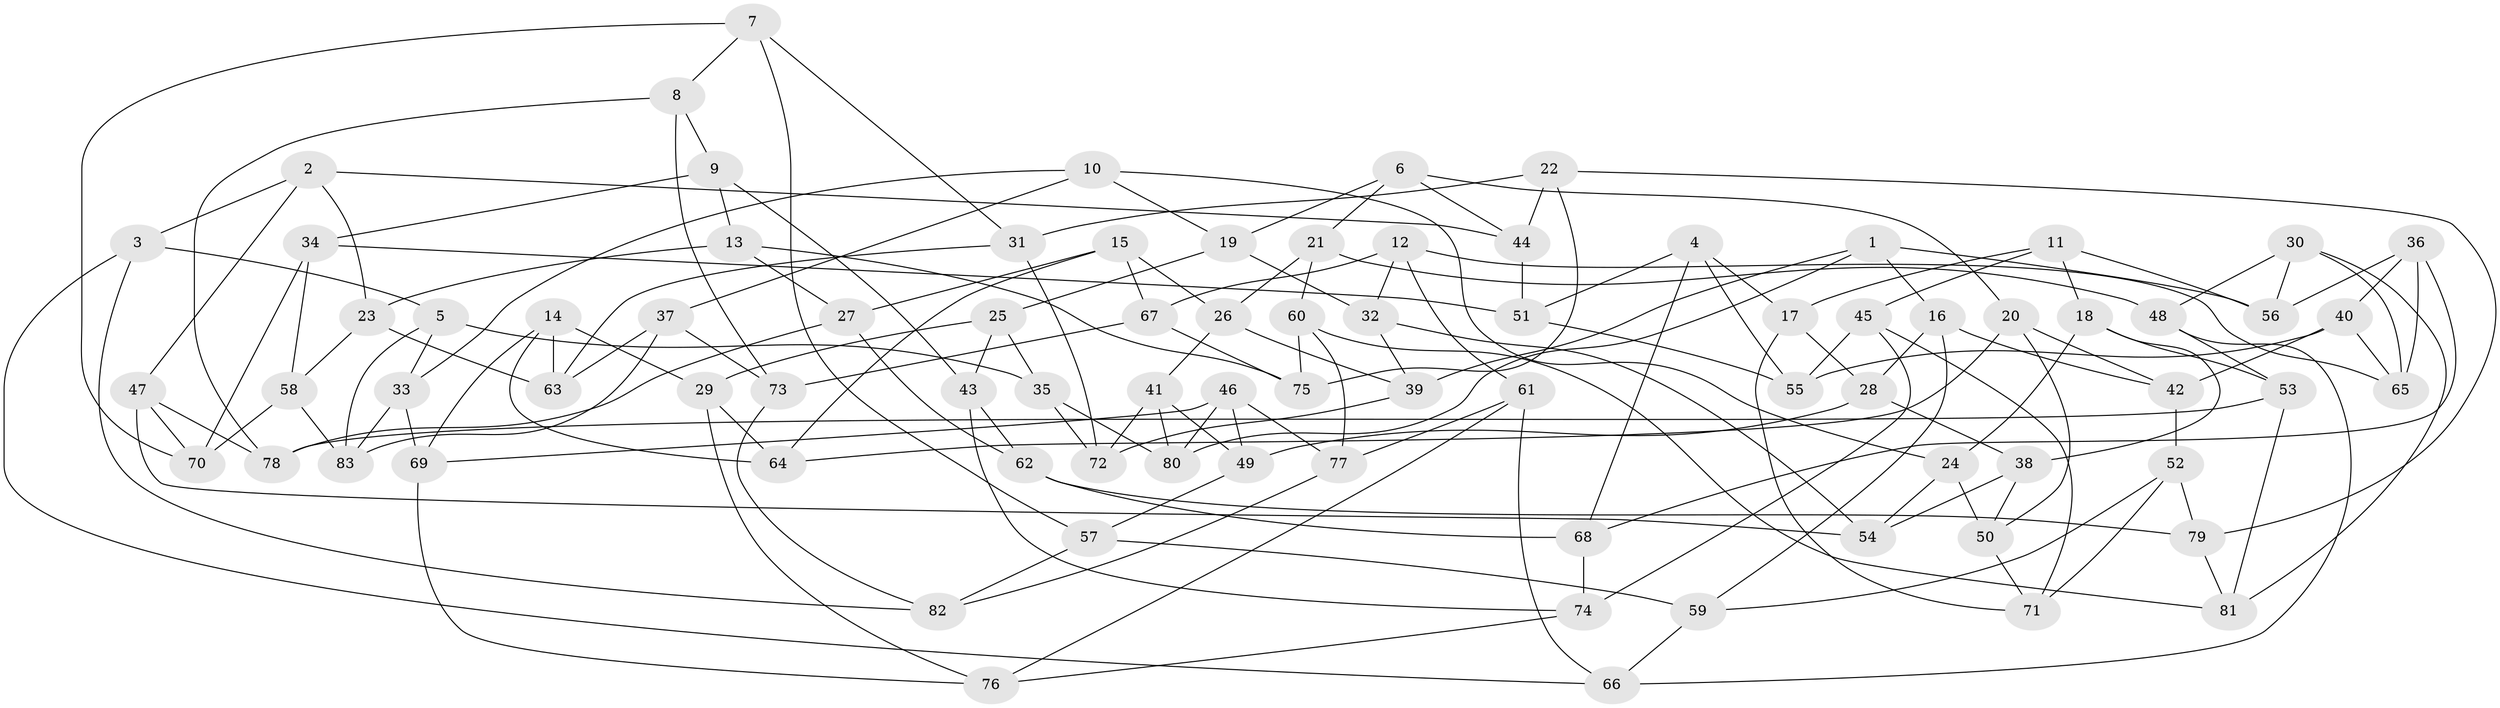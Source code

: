 // Generated by graph-tools (version 1.1) at 2025/56/03/09/25 04:56:57]
// undirected, 83 vertices, 166 edges
graph export_dot {
graph [start="1"]
  node [color=gray90,style=filled];
  1;
  2;
  3;
  4;
  5;
  6;
  7;
  8;
  9;
  10;
  11;
  12;
  13;
  14;
  15;
  16;
  17;
  18;
  19;
  20;
  21;
  22;
  23;
  24;
  25;
  26;
  27;
  28;
  29;
  30;
  31;
  32;
  33;
  34;
  35;
  36;
  37;
  38;
  39;
  40;
  41;
  42;
  43;
  44;
  45;
  46;
  47;
  48;
  49;
  50;
  51;
  52;
  53;
  54;
  55;
  56;
  57;
  58;
  59;
  60;
  61;
  62;
  63;
  64;
  65;
  66;
  67;
  68;
  69;
  70;
  71;
  72;
  73;
  74;
  75;
  76;
  77;
  78;
  79;
  80;
  81;
  82;
  83;
  1 -- 80;
  1 -- 16;
  1 -- 39;
  1 -- 56;
  2 -- 44;
  2 -- 23;
  2 -- 47;
  2 -- 3;
  3 -- 66;
  3 -- 82;
  3 -- 5;
  4 -- 55;
  4 -- 68;
  4 -- 17;
  4 -- 51;
  5 -- 83;
  5 -- 33;
  5 -- 35;
  6 -- 21;
  6 -- 44;
  6 -- 19;
  6 -- 20;
  7 -- 70;
  7 -- 31;
  7 -- 57;
  7 -- 8;
  8 -- 73;
  8 -- 78;
  8 -- 9;
  9 -- 43;
  9 -- 34;
  9 -- 13;
  10 -- 24;
  10 -- 19;
  10 -- 33;
  10 -- 37;
  11 -- 17;
  11 -- 56;
  11 -- 45;
  11 -- 18;
  12 -- 32;
  12 -- 61;
  12 -- 67;
  12 -- 65;
  13 -- 27;
  13 -- 23;
  13 -- 75;
  14 -- 64;
  14 -- 69;
  14 -- 63;
  14 -- 29;
  15 -- 27;
  15 -- 26;
  15 -- 64;
  15 -- 67;
  16 -- 28;
  16 -- 42;
  16 -- 59;
  17 -- 71;
  17 -- 28;
  18 -- 53;
  18 -- 38;
  18 -- 24;
  19 -- 32;
  19 -- 25;
  20 -- 64;
  20 -- 42;
  20 -- 50;
  21 -- 48;
  21 -- 26;
  21 -- 60;
  22 -- 75;
  22 -- 31;
  22 -- 44;
  22 -- 79;
  23 -- 63;
  23 -- 58;
  24 -- 54;
  24 -- 50;
  25 -- 29;
  25 -- 43;
  25 -- 35;
  26 -- 41;
  26 -- 39;
  27 -- 62;
  27 -- 78;
  28 -- 38;
  28 -- 49;
  29 -- 64;
  29 -- 76;
  30 -- 56;
  30 -- 65;
  30 -- 81;
  30 -- 48;
  31 -- 63;
  31 -- 72;
  32 -- 39;
  32 -- 54;
  33 -- 83;
  33 -- 69;
  34 -- 58;
  34 -- 70;
  34 -- 51;
  35 -- 72;
  35 -- 80;
  36 -- 40;
  36 -- 56;
  36 -- 65;
  36 -- 68;
  37 -- 83;
  37 -- 73;
  37 -- 63;
  38 -- 50;
  38 -- 54;
  39 -- 72;
  40 -- 65;
  40 -- 42;
  40 -- 55;
  41 -- 72;
  41 -- 49;
  41 -- 80;
  42 -- 52;
  43 -- 62;
  43 -- 74;
  44 -- 51;
  45 -- 55;
  45 -- 71;
  45 -- 74;
  46 -- 49;
  46 -- 69;
  46 -- 80;
  46 -- 77;
  47 -- 70;
  47 -- 78;
  47 -- 54;
  48 -- 66;
  48 -- 53;
  49 -- 57;
  50 -- 71;
  51 -- 55;
  52 -- 59;
  52 -- 71;
  52 -- 79;
  53 -- 78;
  53 -- 81;
  57 -- 82;
  57 -- 59;
  58 -- 83;
  58 -- 70;
  59 -- 66;
  60 -- 81;
  60 -- 75;
  60 -- 77;
  61 -- 76;
  61 -- 66;
  61 -- 77;
  62 -- 68;
  62 -- 79;
  67 -- 73;
  67 -- 75;
  68 -- 74;
  69 -- 76;
  73 -- 82;
  74 -- 76;
  77 -- 82;
  79 -- 81;
}
